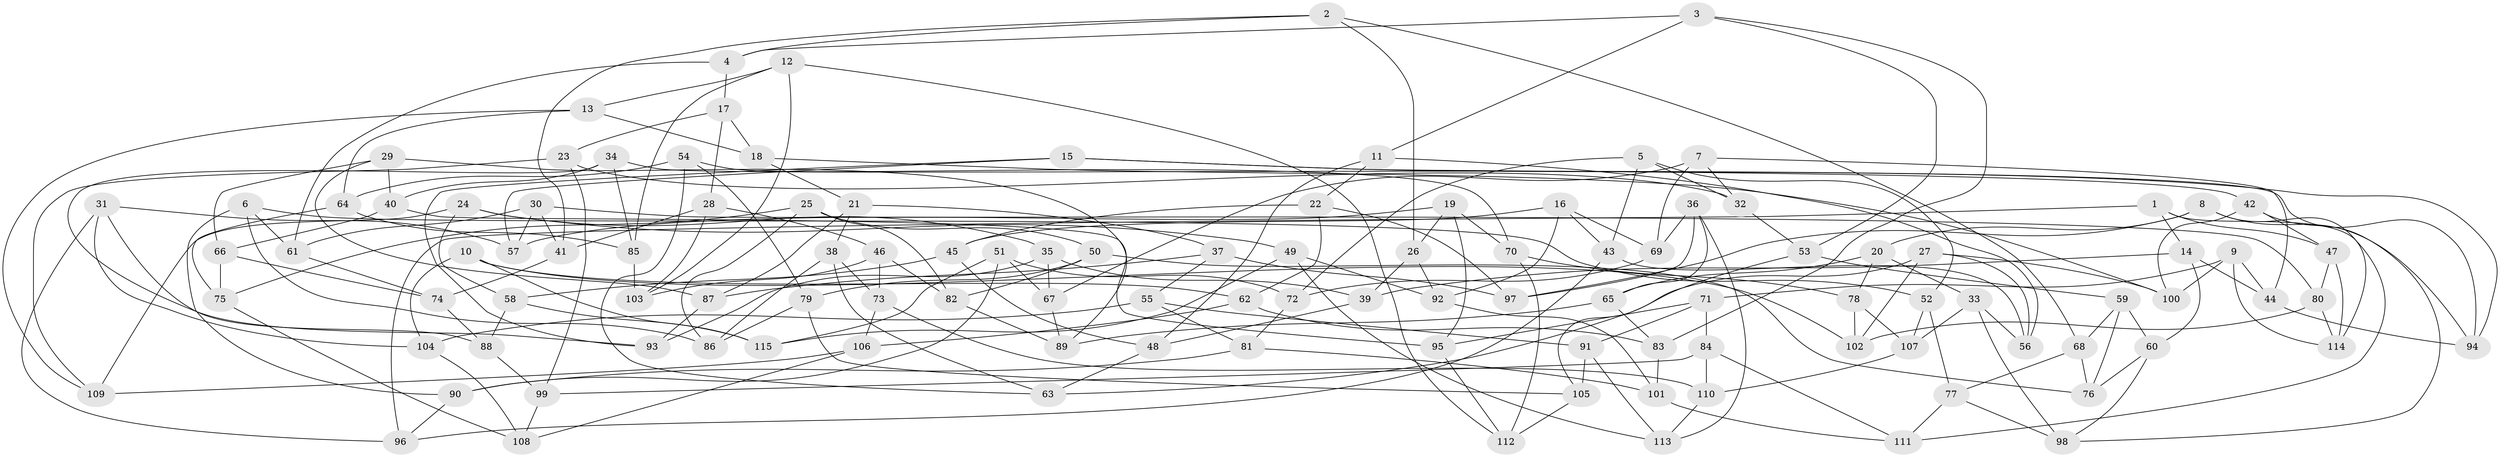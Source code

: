 // Generated by graph-tools (version 1.1) at 2025/03/03/09/25 03:03:04]
// undirected, 115 vertices, 230 edges
graph export_dot {
graph [start="1"]
  node [color=gray90,style=filled];
  1;
  2;
  3;
  4;
  5;
  6;
  7;
  8;
  9;
  10;
  11;
  12;
  13;
  14;
  15;
  16;
  17;
  18;
  19;
  20;
  21;
  22;
  23;
  24;
  25;
  26;
  27;
  28;
  29;
  30;
  31;
  32;
  33;
  34;
  35;
  36;
  37;
  38;
  39;
  40;
  41;
  42;
  43;
  44;
  45;
  46;
  47;
  48;
  49;
  50;
  51;
  52;
  53;
  54;
  55;
  56;
  57;
  58;
  59;
  60;
  61;
  62;
  63;
  64;
  65;
  66;
  67;
  68;
  69;
  70;
  71;
  72;
  73;
  74;
  75;
  76;
  77;
  78;
  79;
  80;
  81;
  82;
  83;
  84;
  85;
  86;
  87;
  88;
  89;
  90;
  91;
  92;
  93;
  94;
  95;
  96;
  97;
  98;
  99;
  100;
  101;
  102;
  103;
  104;
  105;
  106;
  107;
  108;
  109;
  110;
  111;
  112;
  113;
  114;
  115;
  1 -- 96;
  1 -- 111;
  1 -- 14;
  1 -- 47;
  2 -- 41;
  2 -- 26;
  2 -- 68;
  2 -- 4;
  3 -- 83;
  3 -- 4;
  3 -- 53;
  3 -- 11;
  4 -- 61;
  4 -- 17;
  5 -- 43;
  5 -- 72;
  5 -- 32;
  5 -- 52;
  6 -- 86;
  6 -- 61;
  6 -- 90;
  6 -- 52;
  7 -- 67;
  7 -- 44;
  7 -- 32;
  7 -- 69;
  8 -- 94;
  8 -- 20;
  8 -- 114;
  8 -- 97;
  9 -- 114;
  9 -- 71;
  9 -- 100;
  9 -- 44;
  10 -- 115;
  10 -- 62;
  10 -- 102;
  10 -- 104;
  11 -- 22;
  11 -- 56;
  11 -- 48;
  12 -- 85;
  12 -- 103;
  12 -- 112;
  12 -- 13;
  13 -- 64;
  13 -- 18;
  13 -- 109;
  14 -- 44;
  14 -- 60;
  14 -- 39;
  15 -- 42;
  15 -- 57;
  15 -- 94;
  15 -- 93;
  16 -- 69;
  16 -- 92;
  16 -- 43;
  16 -- 45;
  17 -- 18;
  17 -- 23;
  17 -- 28;
  18 -- 100;
  18 -- 21;
  19 -- 57;
  19 -- 70;
  19 -- 95;
  19 -- 26;
  20 -- 33;
  20 -- 65;
  20 -- 78;
  21 -- 38;
  21 -- 37;
  21 -- 87;
  22 -- 97;
  22 -- 62;
  22 -- 45;
  23 -- 99;
  23 -- 109;
  23 -- 32;
  24 -- 58;
  24 -- 35;
  24 -- 49;
  24 -- 109;
  25 -- 86;
  25 -- 75;
  25 -- 50;
  25 -- 82;
  26 -- 92;
  26 -- 39;
  27 -- 102;
  27 -- 100;
  27 -- 56;
  27 -- 63;
  28 -- 46;
  28 -- 41;
  28 -- 103;
  29 -- 87;
  29 -- 89;
  29 -- 66;
  29 -- 40;
  30 -- 41;
  30 -- 61;
  30 -- 80;
  30 -- 57;
  31 -- 104;
  31 -- 88;
  31 -- 96;
  31 -- 57;
  32 -- 53;
  33 -- 98;
  33 -- 107;
  33 -- 56;
  34 -- 85;
  34 -- 93;
  34 -- 94;
  34 -- 40;
  35 -- 67;
  35 -- 39;
  35 -- 93;
  36 -- 69;
  36 -- 113;
  36 -- 65;
  36 -- 97;
  37 -- 55;
  37 -- 97;
  37 -- 87;
  38 -- 86;
  38 -- 73;
  38 -- 63;
  39 -- 48;
  40 -- 95;
  40 -- 66;
  41 -- 74;
  42 -- 100;
  42 -- 47;
  42 -- 98;
  43 -- 56;
  43 -- 96;
  44 -- 94;
  45 -- 48;
  45 -- 58;
  46 -- 82;
  46 -- 73;
  46 -- 103;
  47 -- 80;
  47 -- 114;
  48 -- 63;
  49 -- 92;
  49 -- 115;
  49 -- 113;
  50 -- 79;
  50 -- 76;
  50 -- 82;
  51 -- 115;
  51 -- 72;
  51 -- 90;
  51 -- 67;
  52 -- 77;
  52 -- 107;
  53 -- 105;
  53 -- 59;
  54 -- 70;
  54 -- 64;
  54 -- 63;
  54 -- 79;
  55 -- 81;
  55 -- 104;
  55 -- 91;
  58 -- 115;
  58 -- 88;
  59 -- 76;
  59 -- 68;
  59 -- 60;
  60 -- 76;
  60 -- 98;
  61 -- 74;
  62 -- 83;
  62 -- 106;
  64 -- 75;
  64 -- 85;
  65 -- 83;
  65 -- 89;
  66 -- 74;
  66 -- 75;
  67 -- 89;
  68 -- 77;
  68 -- 76;
  69 -- 72;
  70 -- 78;
  70 -- 112;
  71 -- 84;
  71 -- 91;
  71 -- 95;
  72 -- 81;
  73 -- 106;
  73 -- 110;
  74 -- 88;
  75 -- 108;
  77 -- 98;
  77 -- 111;
  78 -- 102;
  78 -- 107;
  79 -- 105;
  79 -- 86;
  80 -- 102;
  80 -- 114;
  81 -- 101;
  81 -- 90;
  82 -- 89;
  83 -- 101;
  84 -- 111;
  84 -- 110;
  84 -- 99;
  85 -- 103;
  87 -- 93;
  88 -- 99;
  90 -- 96;
  91 -- 105;
  91 -- 113;
  92 -- 101;
  95 -- 112;
  99 -- 108;
  101 -- 111;
  104 -- 108;
  105 -- 112;
  106 -- 108;
  106 -- 109;
  107 -- 110;
  110 -- 113;
}
